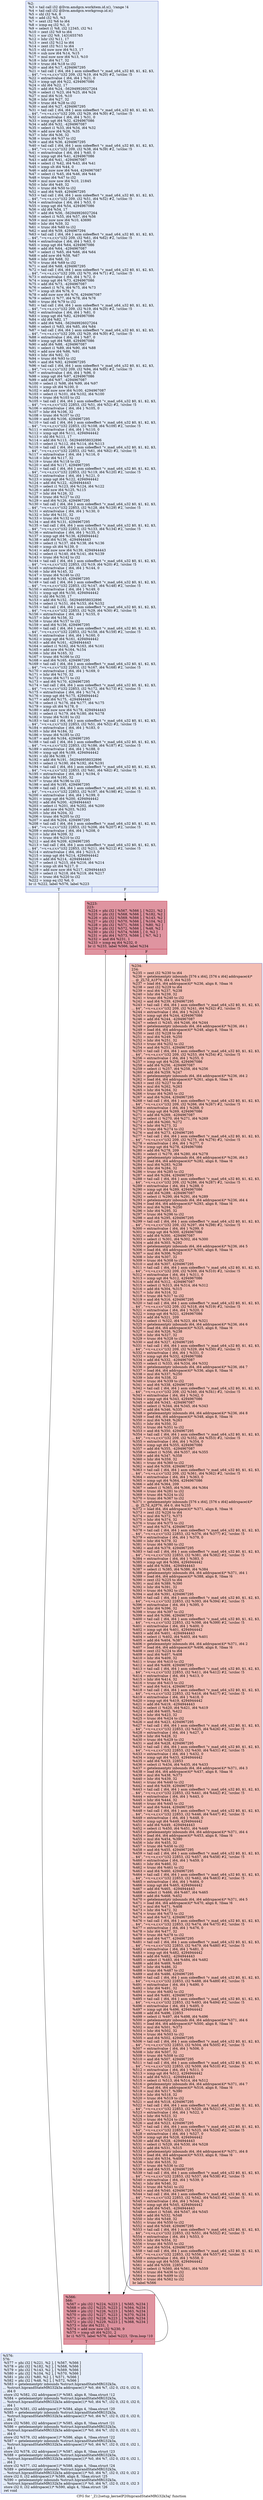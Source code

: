 digraph "CFG for '_Z12setup_kernelP20hiprandStateMRG32k3aj' function" {
	label="CFG for '_Z12setup_kernelP20hiprandStateMRG32k3aj' function";

	Node0x4ecbb20 [shape=record,color="#3d50c3ff", style=filled, fillcolor="#c5d6f270",label="{%2:\l  %3 = tail call i32 @llvm.amdgcn.workitem.id.x(), !range !4\l  %4 = tail call i32 @llvm.amdgcn.workgroup.id.x()\l  %5 = shl i32 %4, 8\l  %6 = add i32 %5, %3\l  %7 = sext i32 %6 to i64\l  %8 = icmp eq i32 %1, 0\l  %9 = select i1 %8, i32 12345, i32 %1\l  %10 = zext i32 %9 to i64\l  %11 = xor i32 %9, 1431655765\l  %12 = lshr i32 %11, 17\l  %13 = zext i32 %12 to i64\l  %14 = zext i32 %11 to i64\l  %15 = shl nuw nsw i64 %13, 17\l  %16 = sub nsw i64 %14, %15\l  %17 = mul nuw nsw i64 %13, %10\l  %18 = lshr i64 %17, 32\l  %19 = trunc i64 %18 to i32\l  %20 = and i64 %17, 4294967295\l  %21 = tail call \{ i64, i64 \} asm sideeffect \"v_mad_u64_u32 $0, $1, $2, $3,\l... $4\", \"=v,=s,r,v,v\"(i32 209, i32 %19, i64 %20) #2, !srcloc !5\l  %22 = extractvalue \{ i64, i64 \} %21, 0\l  %23 = icmp ugt i64 %22, 4294967086\l  %24 = shl i64 %22, 17\l  %25 = add i64 %24, -562949926027264\l  %26 = select i1 %23, i64 %25, i64 %24\l  %27 = mul i64 %16, %10\l  %28 = lshr i64 %27, 32\l  %29 = trunc i64 %28 to i32\l  %30 = and i64 %27, 4294967295\l  %31 = tail call \{ i64, i64 \} asm sideeffect \"v_mad_u64_u32 $0, $1, $2, $3,\l... $4\", \"=v,=s,r,v,v\"(i32 209, i32 %29, i64 %30) #2, !srcloc !5\l  %32 = extractvalue \{ i64, i64 \} %31, 0\l  %33 = icmp ugt i64 %32, 4294967086\l  %34 = add i64 %32, -4294967087\l  %35 = select i1 %33, i64 %34, i64 %32\l  %36 = add nsw i64 %26, %35\l  %37 = lshr i64 %36, 32\l  %38 = trunc i64 %37 to i32\l  %39 = and i64 %36, 4294967295\l  %40 = tail call \{ i64, i64 \} asm sideeffect \"v_mad_u64_u32 $0, $1, $2, $3,\l... $4\", \"=v,=s,r,v,v\"(i32 209, i32 %38, i64 %39) #2, !srcloc !5\l  %41 = extractvalue \{ i64, i64 \} %40, 0\l  %42 = icmp ugt i64 %41, 4294967086\l  %43 = add i64 %41, -4294967087\l  %44 = select i1 %42, i64 %43, i64 %41\l  %45 = icmp slt i64 %44, 0\l  %46 = add nuw nsw i64 %44, 4294967087\l  %47 = select i1 %45, i64 %46, i64 %44\l  %48 = trunc i64 %47 to i32\l  %49 = mul nuw nsw i64 %10, 21845\l  %50 = lshr i64 %49, 32\l  %51 = trunc i64 %50 to i32\l  %52 = and i64 %49, 4294967295\l  %53 = tail call \{ i64, i64 \} asm sideeffect \"v_mad_u64_u32 $0, $1, $2, $3,\l... $4\", \"=v,=s,r,v,v\"(i32 209, i32 %51, i64 %52) #2, !srcloc !5\l  %54 = extractvalue \{ i64, i64 \} %53, 0\l  %55 = icmp ugt i64 %54, 4294967086\l  %56 = shl i64 %54, 17\l  %57 = add i64 %56, -562949926027264\l  %58 = select i1 %55, i64 %57, i64 %56\l  %59 = mul nuw nsw i64 %10, 43690\l  %60 = lshr i64 %59, 32\l  %61 = trunc i64 %60 to i32\l  %62 = and i64 %59, 4294967294\l  %63 = tail call \{ i64, i64 \} asm sideeffect \"v_mad_u64_u32 $0, $1, $2, $3,\l... $4\", \"=v,=s,r,v,v\"(i32 209, i32 %61, i64 %62) #2, !srcloc !5\l  %64 = extractvalue \{ i64, i64 \} %63, 0\l  %65 = icmp ugt i64 %64, 4294967086\l  %66 = add i64 %64, -4294967087\l  %67 = select i1 %65, i64 %66, i64 %64\l  %68 = add nsw i64 %58, %67\l  %69 = lshr i64 %68, 32\l  %70 = trunc i64 %69 to i32\l  %71 = and i64 %68, 4294967295\l  %72 = tail call \{ i64, i64 \} asm sideeffect \"v_mad_u64_u32 $0, $1, $2, $3,\l... $4\", \"=v,=s,r,v,v\"(i32 209, i32 %70, i64 %71) #2, !srcloc !5\l  %73 = extractvalue \{ i64, i64 \} %72, 0\l  %74 = icmp ugt i64 %73, 4294967086\l  %75 = add i64 %73, -4294967087\l  %76 = select i1 %74, i64 %75, i64 %73\l  %77 = icmp slt i64 %76, 0\l  %78 = add nuw nsw i64 %76, 4294967087\l  %79 = select i1 %77, i64 %78, i64 %76\l  %80 = trunc i64 %79 to i32\l  %81 = tail call \{ i64, i64 \} asm sideeffect \"v_mad_u64_u32 $0, $1, $2, $3,\l... $4\", \"=v,=s,r,v,v\"(i32 209, i32 %19, i64 %20) #2, !srcloc !5\l  %82 = extractvalue \{ i64, i64 \} %81, 0\l  %83 = icmp ugt i64 %82, 4294967086\l  %84 = shl i64 %82, 17\l  %85 = add i64 %84, -562949926027264\l  %86 = select i1 %83, i64 %85, i64 %84\l  %87 = tail call \{ i64, i64 \} asm sideeffect \"v_mad_u64_u32 $0, $1, $2, $3,\l... $4\", \"=v,=s,r,v,v\"(i32 209, i32 %29, i64 %30) #2, !srcloc !5\l  %88 = extractvalue \{ i64, i64 \} %87, 0\l  %89 = icmp ugt i64 %88, 4294967086\l  %90 = add i64 %88, -4294967087\l  %91 = select i1 %89, i64 %90, i64 %88\l  %92 = add nsw i64 %86, %91\l  %93 = lshr i64 %92, 32\l  %94 = trunc i64 %93 to i32\l  %95 = and i64 %92, 4294967295\l  %96 = tail call \{ i64, i64 \} asm sideeffect \"v_mad_u64_u32 $0, $1, $2, $3,\l... $4\", \"=v,=s,r,v,v\"(i32 209, i32 %94, i64 %95) #2, !srcloc !5\l  %97 = extractvalue \{ i64, i64 \} %96, 0\l  %98 = icmp ugt i64 %97, 4294967086\l  %99 = add i64 %97, -4294967087\l  %100 = select i1 %98, i64 %99, i64 %97\l  %101 = icmp slt i64 %100, 0\l  %102 = add nuw nsw i64 %100, 4294967087\l  %103 = select i1 %101, i64 %102, i64 %100\l  %104 = trunc i64 %103 to i32\l  %105 = tail call \{ i64, i64 \} asm sideeffect \"v_mad_u64_u32 $0, $1, $2, $3,\l... $4\", \"=v,=s,r,v,v\"(i32 22853, i32 %51, i64 %52) #2, !srcloc !5\l  %106 = extractvalue \{ i64, i64 \} %105, 0\l  %107 = lshr i64 %106, 32\l  %108 = trunc i64 %107 to i32\l  %109 = and i64 %106, 4294967295\l  %110 = tail call \{ i64, i64 \} asm sideeffect \"v_mad_u64_u32 $0, $1, $2, $3,\l... $4\", \"=v,=s,r,v,v\"(i32 22853, i32 %108, i64 %109) #2, !srcloc !5\l  %111 = extractvalue \{ i64, i64 \} %110, 0\l  %112 = icmp ugt i64 %111, 4294944442\l  %113 = shl i64 %111, 17\l  %114 = add i64 %113, -562946958032896\l  %115 = select i1 %112, i64 %114, i64 %113\l  %116 = tail call \{ i64, i64 \} asm sideeffect \"v_mad_u64_u32 $0, $1, $2, $3,\l... $4\", \"=v,=s,r,v,v\"(i32 22853, i32 %61, i64 %62) #2, !srcloc !5\l  %117 = extractvalue \{ i64, i64 \} %116, 0\l  %118 = lshr i64 %117, 32\l  %119 = trunc i64 %118 to i32\l  %120 = and i64 %117, 4294967295\l  %121 = tail call \{ i64, i64 \} asm sideeffect \"v_mad_u64_u32 $0, $1, $2, $3,\l... $4\", \"=v,=s,r,v,v\"(i32 22853, i32 %119, i64 %120) #2, !srcloc !5\l  %122 = extractvalue \{ i64, i64 \} %121, 0\l  %123 = icmp ugt i64 %122, 4294944442\l  %124 = add i64 %122, -4294944443\l  %125 = select i1 %123, i64 %124, i64 %122\l  %126 = add nsw i64 %125, %115\l  %127 = lshr i64 %126, 32\l  %128 = trunc i64 %127 to i32\l  %129 = and i64 %126, 4294967295\l  %130 = tail call \{ i64, i64 \} asm sideeffect \"v_mad_u64_u32 $0, $1, $2, $3,\l... $4\", \"=v,=s,r,v,v\"(i32 22853, i32 %128, i64 %129) #2, !srcloc !5\l  %131 = extractvalue \{ i64, i64 \} %130, 0\l  %132 = lshr i64 %131, 32\l  %133 = trunc i64 %132 to i32\l  %134 = and i64 %131, 4294967295\l  %135 = tail call \{ i64, i64 \} asm sideeffect \"v_mad_u64_u32 $0, $1, $2, $3,\l... $4\", \"=v,=s,r,v,v\"(i32 22853, i32 %133, i64 %134) #2, !srcloc !5\l  %136 = extractvalue \{ i64, i64 \} %135, 0\l  %137 = icmp ugt i64 %136, 4294944442\l  %138 = add i64 %136, -4294944443\l  %139 = select i1 %137, i64 %138, i64 %136\l  %140 = icmp slt i64 %139, 0\l  %141 = add nuw nsw i64 %139, 4294944443\l  %142 = select i1 %140, i64 %141, i64 %139\l  %143 = trunc i64 %142 to i32\l  %144 = tail call \{ i64, i64 \} asm sideeffect \"v_mad_u64_u32 $0, $1, $2, $3,\l... $4\", \"=v,=s,r,v,v\"(i32 22853, i32 %19, i64 %20) #2, !srcloc !5\l  %145 = extractvalue \{ i64, i64 \} %144, 0\l  %146 = lshr i64 %145, 32\l  %147 = trunc i64 %146 to i32\l  %148 = and i64 %145, 4294967295\l  %149 = tail call \{ i64, i64 \} asm sideeffect \"v_mad_u64_u32 $0, $1, $2, $3,\l... $4\", \"=v,=s,r,v,v\"(i32 22853, i32 %147, i64 %148) #2, !srcloc !5\l  %150 = extractvalue \{ i64, i64 \} %149, 0\l  %151 = icmp ugt i64 %150, 4294944442\l  %152 = shl i64 %150, 17\l  %153 = add i64 %152, -562946958032896\l  %154 = select i1 %151, i64 %153, i64 %152\l  %155 = tail call \{ i64, i64 \} asm sideeffect \"v_mad_u64_u32 $0, $1, $2, $3,\l... $4\", \"=v,=s,r,v,v\"(i32 22853, i32 %29, i64 %30) #2, !srcloc !5\l  %156 = extractvalue \{ i64, i64 \} %155, 0\l  %157 = lshr i64 %156, 32\l  %158 = trunc i64 %157 to i32\l  %159 = and i64 %156, 4294967295\l  %160 = tail call \{ i64, i64 \} asm sideeffect \"v_mad_u64_u32 $0, $1, $2, $3,\l... $4\", \"=v,=s,r,v,v\"(i32 22853, i32 %158, i64 %159) #2, !srcloc !5\l  %161 = extractvalue \{ i64, i64 \} %160, 0\l  %162 = icmp ugt i64 %161, 4294944442\l  %163 = add i64 %161, -4294944443\l  %164 = select i1 %162, i64 %163, i64 %161\l  %165 = add nsw i64 %164, %154\l  %166 = lshr i64 %165, 32\l  %167 = trunc i64 %166 to i32\l  %168 = and i64 %165, 4294967295\l  %169 = tail call \{ i64, i64 \} asm sideeffect \"v_mad_u64_u32 $0, $1, $2, $3,\l... $4\", \"=v,=s,r,v,v\"(i32 22853, i32 %167, i64 %168) #2, !srcloc !5\l  %170 = extractvalue \{ i64, i64 \} %169, 0\l  %171 = lshr i64 %170, 32\l  %172 = trunc i64 %171 to i32\l  %173 = and i64 %170, 4294967295\l  %174 = tail call \{ i64, i64 \} asm sideeffect \"v_mad_u64_u32 $0, $1, $2, $3,\l... $4\", \"=v,=s,r,v,v\"(i32 22853, i32 %172, i64 %173) #2, !srcloc !5\l  %175 = extractvalue \{ i64, i64 \} %174, 0\l  %176 = icmp ugt i64 %175, 4294944442\l  %177 = add i64 %175, -4294944443\l  %178 = select i1 %176, i64 %177, i64 %175\l  %179 = icmp slt i64 %178, 0\l  %180 = add nuw nsw i64 %178, 4294944443\l  %181 = select i1 %179, i64 %180, i64 %178\l  %182 = trunc i64 %181 to i32\l  %183 = tail call \{ i64, i64 \} asm sideeffect \"v_mad_u64_u32 $0, $1, $2, $3,\l... $4\", \"=v,=s,r,v,v\"(i32 22853, i32 %51, i64 %52) #2, !srcloc !5\l  %184 = extractvalue \{ i64, i64 \} %183, 0\l  %185 = lshr i64 %184, 32\l  %186 = trunc i64 %185 to i32\l  %187 = and i64 %184, 4294967295\l  %188 = tail call \{ i64, i64 \} asm sideeffect \"v_mad_u64_u32 $0, $1, $2, $3,\l... $4\", \"=v,=s,r,v,v\"(i32 22853, i32 %186, i64 %187) #2, !srcloc !5\l  %189 = extractvalue \{ i64, i64 \} %188, 0\l  %190 = icmp ugt i64 %189, 4294944442\l  %191 = shl i64 %189, 17\l  %192 = add i64 %191, -562946958032896\l  %193 = select i1 %190, i64 %192, i64 %191\l  %194 = tail call \{ i64, i64 \} asm sideeffect \"v_mad_u64_u32 $0, $1, $2, $3,\l... $4\", \"=v,=s,r,v,v\"(i32 22853, i32 %61, i64 %62) #2, !srcloc !5\l  %195 = extractvalue \{ i64, i64 \} %194, 0\l  %196 = lshr i64 %195, 32\l  %197 = trunc i64 %196 to i32\l  %198 = and i64 %195, 4294967295\l  %199 = tail call \{ i64, i64 \} asm sideeffect \"v_mad_u64_u32 $0, $1, $2, $3,\l... $4\", \"=v,=s,r,v,v\"(i32 22853, i32 %197, i64 %198) #2, !srcloc !5\l  %200 = extractvalue \{ i64, i64 \} %199, 0\l  %201 = icmp ugt i64 %200, 4294944442\l  %202 = add i64 %200, -4294944443\l  %203 = select i1 %201, i64 %202, i64 %200\l  %204 = add nsw i64 %203, %193\l  %205 = lshr i64 %204, 32\l  %206 = trunc i64 %205 to i32\l  %207 = and i64 %204, 4294967295\l  %208 = tail call \{ i64, i64 \} asm sideeffect \"v_mad_u64_u32 $0, $1, $2, $3,\l... $4\", \"=v,=s,r,v,v\"(i32 22853, i32 %206, i64 %207) #2, !srcloc !5\l  %209 = extractvalue \{ i64, i64 \} %208, 0\l  %210 = lshr i64 %209, 32\l  %211 = trunc i64 %210 to i32\l  %212 = and i64 %209, 4294967295\l  %213 = tail call \{ i64, i64 \} asm sideeffect \"v_mad_u64_u32 $0, $1, $2, $3,\l... $4\", \"=v,=s,r,v,v\"(i32 22853, i32 %211, i64 %212) #2, !srcloc !5\l  %214 = extractvalue \{ i64, i64 \} %213, 0\l  %215 = icmp ugt i64 %214, 4294944442\l  %216 = add i64 %214, -4294944443\l  %217 = select i1 %215, i64 %216, i64 %214\l  %218 = icmp slt i64 %217, 0\l  %219 = add nuw nsw i64 %217, 4294944443\l  %220 = select i1 %218, i64 %219, i64 %217\l  %221 = trunc i64 %220 to i32\l  %222 = icmp eq i32 %6, 0\l  br i1 %222, label %576, label %223\l|{<s0>T|<s1>F}}"];
	Node0x4ecbb20:s0 -> Node0x4ecd5f0;
	Node0x4ecbb20:s1 -> Node0x4ee3320;
	Node0x4ee3320 [shape=record,color="#b70d28ff", style=filled, fillcolor="#b70d2870",label="{%223:\l223:                                              \l  %224 = phi i32 [ %567, %566 ], [ %221, %2 ]\l  %225 = phi i32 [ %568, %566 ], [ %182, %2 ]\l  %226 = phi i32 [ %569, %566 ], [ %143, %2 ]\l  %227 = phi i32 [ %570, %566 ], [ %104, %2 ]\l  %228 = phi i32 [ %571, %566 ], [ %80, %2 ]\l  %229 = phi i32 [ %572, %566 ], [ %48, %2 ]\l  %230 = phi i32 [ %574, %566 ], [ 0, %2 ]\l  %231 = phi i64 [ %573, %566 ], [ %7, %2 ]\l  %232 = and i64 %231, 1\l  %233 = icmp eq i64 %232, 0\l  br i1 %233, label %566, label %234\l|{<s0>T|<s1>F}}"];
	Node0x4ee3320:s0 -> Node0x4ee3460;
	Node0x4ee3320:s1 -> Node0x4ee3ed0;
	Node0x4ee3ed0 [shape=record,color="#3d50c3ff", style=filled, fillcolor="#e36c5570",label="{%234:\l234:                                              \l  %235 = zext i32 %230 to i64\l  %236 = getelementptr inbounds [576 x i64], [576 x i64] addrspace(4)*\l... @_ZL7d_A1P76, i64 0, i64 %235\l  %237 = load i64, i64 addrspace(4)* %236, align 8, !tbaa !6\l  %238 = zext i32 %229 to i64\l  %239 = mul i64 %237, %238\l  %240 = lshr i64 %239, 32\l  %241 = trunc i64 %240 to i32\l  %242 = and i64 %239, 4294967295\l  %243 = tail call \{ i64, i64 \} asm sideeffect \"v_mad_u64_u32 $0, $1, $2, $3,\l... $4\", \"=v,=s,r,v,v\"(i32 209, i32 %241, i64 %242) #2, !srcloc !5\l  %244 = extractvalue \{ i64, i64 \} %243, 0\l  %245 = icmp ugt i64 %244, 4294967086\l  %246 = add i64 %244, -4294967087\l  %247 = select i1 %245, i64 %246, i64 %244\l  %248 = getelementptr inbounds i64, i64 addrspace(4)* %236, i64 1\l  %249 = load i64, i64 addrspace(4)* %248, align 8, !tbaa !6\l  %250 = zext i32 %228 to i64\l  %251 = mul i64 %249, %250\l  %252 = lshr i64 %251, 32\l  %253 = trunc i64 %252 to i32\l  %254 = and i64 %251, 4294967295\l  %255 = tail call \{ i64, i64 \} asm sideeffect \"v_mad_u64_u32 $0, $1, $2, $3,\l... $4\", \"=v,=s,r,v,v\"(i32 209, i32 %253, i64 %254) #2, !srcloc !5\l  %256 = extractvalue \{ i64, i64 \} %255, 0\l  %257 = icmp ugt i64 %256, 4294967086\l  %258 = add i64 %256, -4294967087\l  %259 = select i1 %257, i64 %258, i64 %256\l  %260 = add i64 %259, %247\l  %261 = getelementptr inbounds i64, i64 addrspace(4)* %236, i64 2\l  %262 = load i64, i64 addrspace(4)* %261, align 8, !tbaa !6\l  %263 = zext i32 %227 to i64\l  %264 = mul i64 %262, %263\l  %265 = lshr i64 %264, 32\l  %266 = trunc i64 %265 to i32\l  %267 = and i64 %264, 4294967295\l  %268 = tail call \{ i64, i64 \} asm sideeffect \"v_mad_u64_u32 $0, $1, $2, $3,\l... $4\", \"=v,=s,r,v,v\"(i32 209, i32 %266, i64 %267) #2, !srcloc !5\l  %269 = extractvalue \{ i64, i64 \} %268, 0\l  %270 = icmp ugt i64 %269, 4294967086\l  %271 = add i64 %269, -4294967087\l  %272 = select i1 %270, i64 %271, i64 %269\l  %273 = add i64 %260, %272\l  %274 = lshr i64 %273, 32\l  %275 = trunc i64 %274 to i32\l  %276 = and i64 %273, 4294967295\l  %277 = tail call \{ i64, i64 \} asm sideeffect \"v_mad_u64_u32 $0, $1, $2, $3,\l... $4\", \"=v,=s,r,v,v\"(i32 209, i32 %275, i64 %276) #2, !srcloc !5\l  %278 = extractvalue \{ i64, i64 \} %277, 0\l  %279 = icmp ugt i64 %278, 4294967086\l  %280 = add i64 %278, 209\l  %281 = select i1 %279, i64 %280, i64 %278\l  %282 = getelementptr inbounds i64, i64 addrspace(4)* %236, i64 3\l  %283 = load i64, i64 addrspace(4)* %282, align 8, !tbaa !6\l  %284 = mul i64 %283, %238\l  %285 = lshr i64 %284, 32\l  %286 = trunc i64 %285 to i32\l  %287 = and i64 %284, 4294967295\l  %288 = tail call \{ i64, i64 \} asm sideeffect \"v_mad_u64_u32 $0, $1, $2, $3,\l... $4\", \"=v,=s,r,v,v\"(i32 209, i32 %286, i64 %287) #2, !srcloc !5\l  %289 = extractvalue \{ i64, i64 \} %288, 0\l  %290 = icmp ugt i64 %289, 4294967086\l  %291 = add i64 %289, -4294967087\l  %292 = select i1 %290, i64 %291, i64 %289\l  %293 = getelementptr inbounds i64, i64 addrspace(4)* %236, i64 4\l  %294 = load i64, i64 addrspace(4)* %293, align 8, !tbaa !6\l  %295 = mul i64 %294, %250\l  %296 = lshr i64 %295, 32\l  %297 = trunc i64 %296 to i32\l  %298 = and i64 %295, 4294967295\l  %299 = tail call \{ i64, i64 \} asm sideeffect \"v_mad_u64_u32 $0, $1, $2, $3,\l... $4\", \"=v,=s,r,v,v\"(i32 209, i32 %297, i64 %298) #2, !srcloc !5\l  %300 = extractvalue \{ i64, i64 \} %299, 0\l  %301 = icmp ugt i64 %300, 4294967086\l  %302 = add i64 %300, -4294967087\l  %303 = select i1 %301, i64 %302, i64 %300\l  %304 = add i64 %303, %292\l  %305 = getelementptr inbounds i64, i64 addrspace(4)* %236, i64 5\l  %306 = load i64, i64 addrspace(4)* %305, align 8, !tbaa !6\l  %307 = mul i64 %306, %263\l  %308 = lshr i64 %307, 32\l  %309 = trunc i64 %308 to i32\l  %310 = and i64 %307, 4294967295\l  %311 = tail call \{ i64, i64 \} asm sideeffect \"v_mad_u64_u32 $0, $1, $2, $3,\l... $4\", \"=v,=s,r,v,v\"(i32 209, i32 %309, i64 %310) #2, !srcloc !5\l  %312 = extractvalue \{ i64, i64 \} %311, 0\l  %313 = icmp ugt i64 %312, 4294967086\l  %314 = add i64 %312, -4294967087\l  %315 = select i1 %313, i64 %314, i64 %312\l  %316 = add i64 %304, %315\l  %317 = lshr i64 %316, 32\l  %318 = trunc i64 %317 to i32\l  %319 = and i64 %316, 4294967295\l  %320 = tail call \{ i64, i64 \} asm sideeffect \"v_mad_u64_u32 $0, $1, $2, $3,\l... $4\", \"=v,=s,r,v,v\"(i32 209, i32 %318, i64 %319) #2, !srcloc !5\l  %321 = extractvalue \{ i64, i64 \} %320, 0\l  %322 = icmp ugt i64 %321, 4294967086\l  %323 = add i64 %321, 209\l  %324 = select i1 %322, i64 %323, i64 %321\l  %325 = getelementptr inbounds i64, i64 addrspace(4)* %236, i64 6\l  %326 = load i64, i64 addrspace(4)* %325, align 8, !tbaa !6\l  %327 = mul i64 %326, %238\l  %328 = lshr i64 %327, 32\l  %329 = trunc i64 %328 to i32\l  %330 = and i64 %327, 4294967295\l  %331 = tail call \{ i64, i64 \} asm sideeffect \"v_mad_u64_u32 $0, $1, $2, $3,\l... $4\", \"=v,=s,r,v,v\"(i32 209, i32 %329, i64 %330) #2, !srcloc !5\l  %332 = extractvalue \{ i64, i64 \} %331, 0\l  %333 = icmp ugt i64 %332, 4294967086\l  %334 = add i64 %332, -4294967087\l  %335 = select i1 %333, i64 %334, i64 %332\l  %336 = getelementptr inbounds i64, i64 addrspace(4)* %236, i64 7\l  %337 = load i64, i64 addrspace(4)* %336, align 8, !tbaa !6\l  %338 = mul i64 %337, %250\l  %339 = lshr i64 %338, 32\l  %340 = trunc i64 %339 to i32\l  %341 = and i64 %338, 4294967295\l  %342 = tail call \{ i64, i64 \} asm sideeffect \"v_mad_u64_u32 $0, $1, $2, $3,\l... $4\", \"=v,=s,r,v,v\"(i32 209, i32 %340, i64 %341) #2, !srcloc !5\l  %343 = extractvalue \{ i64, i64 \} %342, 0\l  %344 = icmp ugt i64 %343, 4294967086\l  %345 = add i64 %343, -4294967087\l  %346 = select i1 %344, i64 %345, i64 %343\l  %347 = add i64 %346, %335\l  %348 = getelementptr inbounds i64, i64 addrspace(4)* %236, i64 8\l  %349 = load i64, i64 addrspace(4)* %348, align 8, !tbaa !6\l  %350 = mul i64 %349, %263\l  %351 = lshr i64 %350, 32\l  %352 = trunc i64 %351 to i32\l  %353 = and i64 %350, 4294967295\l  %354 = tail call \{ i64, i64 \} asm sideeffect \"v_mad_u64_u32 $0, $1, $2, $3,\l... $4\", \"=v,=s,r,v,v\"(i32 209, i32 %352, i64 %353) #2, !srcloc !5\l  %355 = extractvalue \{ i64, i64 \} %354, 0\l  %356 = icmp ugt i64 %355, 4294967086\l  %357 = add i64 %355, -4294967087\l  %358 = select i1 %356, i64 %357, i64 %355\l  %359 = add i64 %347, %358\l  %360 = lshr i64 %359, 32\l  %361 = trunc i64 %360 to i32\l  %362 = and i64 %359, 4294967295\l  %363 = tail call \{ i64, i64 \} asm sideeffect \"v_mad_u64_u32 $0, $1, $2, $3,\l... $4\", \"=v,=s,r,v,v\"(i32 209, i32 %361, i64 %362) #2, !srcloc !5\l  %364 = extractvalue \{ i64, i64 \} %363, 0\l  %365 = icmp ugt i64 %364, 4294967086\l  %366 = add i64 %364, 209\l  %367 = select i1 %365, i64 %366, i64 %364\l  %368 = trunc i64 %281 to i32\l  %369 = trunc i64 %324 to i32\l  %370 = trunc i64 %367 to i32\l  %371 = getelementptr inbounds [576 x i64], [576 x i64] addrspace(4)*\l... @_ZL7d_A2P76, i64 0, i64 %235\l  %372 = load i64, i64 addrspace(4)* %371, align 8, !tbaa !6\l  %373 = zext i32 %226 to i64\l  %374 = mul i64 %372, %373\l  %375 = lshr i64 %374, 32\l  %376 = trunc i64 %375 to i32\l  %377 = and i64 %374, 4294967295\l  %378 = tail call \{ i64, i64 \} asm sideeffect \"v_mad_u64_u32 $0, $1, $2, $3,\l... $4\", \"=v,=s,r,v,v\"(i32 22853, i32 %376, i64 %377) #2, !srcloc !5\l  %379 = extractvalue \{ i64, i64 \} %378, 0\l  %380 = lshr i64 %379, 32\l  %381 = trunc i64 %380 to i32\l  %382 = and i64 %379, 4294967295\l  %383 = tail call \{ i64, i64 \} asm sideeffect \"v_mad_u64_u32 $0, $1, $2, $3,\l... $4\", \"=v,=s,r,v,v\"(i32 22853, i32 %381, i64 %382) #2, !srcloc !5\l  %384 = extractvalue \{ i64, i64 \} %383, 0\l  %385 = icmp ugt i64 %384, 4294944442\l  %386 = add i64 %384, -4294944443\l  %387 = select i1 %385, i64 %386, i64 %384\l  %388 = getelementptr inbounds i64, i64 addrspace(4)* %371, i64 1\l  %389 = load i64, i64 addrspace(4)* %388, align 8, !tbaa !6\l  %390 = zext i32 %225 to i64\l  %391 = mul i64 %389, %390\l  %392 = lshr i64 %391, 32\l  %393 = trunc i64 %392 to i32\l  %394 = and i64 %391, 4294967295\l  %395 = tail call \{ i64, i64 \} asm sideeffect \"v_mad_u64_u32 $0, $1, $2, $3,\l... $4\", \"=v,=s,r,v,v\"(i32 22853, i32 %393, i64 %394) #2, !srcloc !5\l  %396 = extractvalue \{ i64, i64 \} %395, 0\l  %397 = lshr i64 %396, 32\l  %398 = trunc i64 %397 to i32\l  %399 = and i64 %396, 4294967295\l  %400 = tail call \{ i64, i64 \} asm sideeffect \"v_mad_u64_u32 $0, $1, $2, $3,\l... $4\", \"=v,=s,r,v,v\"(i32 22853, i32 %398, i64 %399) #2, !srcloc !5\l  %401 = extractvalue \{ i64, i64 \} %400, 0\l  %402 = icmp ugt i64 %401, 4294944442\l  %403 = add i64 %401, -4294944443\l  %404 = select i1 %402, i64 %403, i64 %401\l  %405 = add i64 %404, %387\l  %406 = getelementptr inbounds i64, i64 addrspace(4)* %371, i64 2\l  %407 = load i64, i64 addrspace(4)* %406, align 8, !tbaa !6\l  %408 = zext i32 %224 to i64\l  %409 = mul i64 %407, %408\l  %410 = lshr i64 %409, 32\l  %411 = trunc i64 %410 to i32\l  %412 = and i64 %409, 4294967295\l  %413 = tail call \{ i64, i64 \} asm sideeffect \"v_mad_u64_u32 $0, $1, $2, $3,\l... $4\", \"=v,=s,r,v,v\"(i32 22853, i32 %411, i64 %412) #2, !srcloc !5\l  %414 = extractvalue \{ i64, i64 \} %413, 0\l  %415 = lshr i64 %414, 32\l  %416 = trunc i64 %415 to i32\l  %417 = and i64 %414, 4294967295\l  %418 = tail call \{ i64, i64 \} asm sideeffect \"v_mad_u64_u32 $0, $1, $2, $3,\l... $4\", \"=v,=s,r,v,v\"(i32 22853, i32 %416, i64 %417) #2, !srcloc !5\l  %419 = extractvalue \{ i64, i64 \} %418, 0\l  %420 = icmp ugt i64 %419, 4294944442\l  %421 = add i64 %419, -4294944443\l  %422 = select i1 %420, i64 %421, i64 %419\l  %423 = add i64 %405, %422\l  %424 = lshr i64 %423, 32\l  %425 = trunc i64 %424 to i32\l  %426 = and i64 %423, 4294967295\l  %427 = tail call \{ i64, i64 \} asm sideeffect \"v_mad_u64_u32 $0, $1, $2, $3,\l... $4\", \"=v,=s,r,v,v\"(i32 22853, i32 %425, i64 %426) #2, !srcloc !5\l  %428 = extractvalue \{ i64, i64 \} %427, 0\l  %429 = lshr i64 %428, 32\l  %430 = trunc i64 %429 to i32\l  %431 = and i64 %428, 4294967295\l  %432 = tail call \{ i64, i64 \} asm sideeffect \"v_mad_u64_u32 $0, $1, $2, $3,\l... $4\", \"=v,=s,r,v,v\"(i32 22853, i32 %430, i64 %431) #2, !srcloc !5\l  %433 = extractvalue \{ i64, i64 \} %432, 0\l  %434 = icmp ugt i64 %433, 4294944442\l  %435 = add i64 %433, 22853\l  %436 = select i1 %434, i64 %435, i64 %433\l  %437 = getelementptr inbounds i64, i64 addrspace(4)* %371, i64 3\l  %438 = load i64, i64 addrspace(4)* %437, align 8, !tbaa !6\l  %439 = mul i64 %438, %373\l  %440 = lshr i64 %439, 32\l  %441 = trunc i64 %440 to i32\l  %442 = and i64 %439, 4294967295\l  %443 = tail call \{ i64, i64 \} asm sideeffect \"v_mad_u64_u32 $0, $1, $2, $3,\l... $4\", \"=v,=s,r,v,v\"(i32 22853, i32 %441, i64 %442) #2, !srcloc !5\l  %444 = extractvalue \{ i64, i64 \} %443, 0\l  %445 = lshr i64 %444, 32\l  %446 = trunc i64 %445 to i32\l  %447 = and i64 %444, 4294967295\l  %448 = tail call \{ i64, i64 \} asm sideeffect \"v_mad_u64_u32 $0, $1, $2, $3,\l... $4\", \"=v,=s,r,v,v\"(i32 22853, i32 %446, i64 %447) #2, !srcloc !5\l  %449 = extractvalue \{ i64, i64 \} %448, 0\l  %450 = icmp ugt i64 %449, 4294944442\l  %451 = add i64 %449, -4294944443\l  %452 = select i1 %450, i64 %451, i64 %449\l  %453 = getelementptr inbounds i64, i64 addrspace(4)* %371, i64 4\l  %454 = load i64, i64 addrspace(4)* %453, align 8, !tbaa !6\l  %455 = mul i64 %454, %390\l  %456 = lshr i64 %455, 32\l  %457 = trunc i64 %456 to i32\l  %458 = and i64 %455, 4294967295\l  %459 = tail call \{ i64, i64 \} asm sideeffect \"v_mad_u64_u32 $0, $1, $2, $3,\l... $4\", \"=v,=s,r,v,v\"(i32 22853, i32 %457, i64 %458) #2, !srcloc !5\l  %460 = extractvalue \{ i64, i64 \} %459, 0\l  %461 = lshr i64 %460, 32\l  %462 = trunc i64 %461 to i32\l  %463 = and i64 %460, 4294967295\l  %464 = tail call \{ i64, i64 \} asm sideeffect \"v_mad_u64_u32 $0, $1, $2, $3,\l... $4\", \"=v,=s,r,v,v\"(i32 22853, i32 %462, i64 %463) #2, !srcloc !5\l  %465 = extractvalue \{ i64, i64 \} %464, 0\l  %466 = icmp ugt i64 %465, 4294944442\l  %467 = add i64 %465, -4294944443\l  %468 = select i1 %466, i64 %467, i64 %465\l  %469 = add i64 %468, %452\l  %470 = getelementptr inbounds i64, i64 addrspace(4)* %371, i64 5\l  %471 = load i64, i64 addrspace(4)* %470, align 8, !tbaa !6\l  %472 = mul i64 %471, %408\l  %473 = lshr i64 %472, 32\l  %474 = trunc i64 %473 to i32\l  %475 = and i64 %472, 4294967295\l  %476 = tail call \{ i64, i64 \} asm sideeffect \"v_mad_u64_u32 $0, $1, $2, $3,\l... $4\", \"=v,=s,r,v,v\"(i32 22853, i32 %474, i64 %475) #2, !srcloc !5\l  %477 = extractvalue \{ i64, i64 \} %476, 0\l  %478 = lshr i64 %477, 32\l  %479 = trunc i64 %478 to i32\l  %480 = and i64 %477, 4294967295\l  %481 = tail call \{ i64, i64 \} asm sideeffect \"v_mad_u64_u32 $0, $1, $2, $3,\l... $4\", \"=v,=s,r,v,v\"(i32 22853, i32 %479, i64 %480) #2, !srcloc !5\l  %482 = extractvalue \{ i64, i64 \} %481, 0\l  %483 = icmp ugt i64 %482, 4294944442\l  %484 = add i64 %482, -4294944443\l  %485 = select i1 %483, i64 %484, i64 %482\l  %486 = add i64 %469, %485\l  %487 = lshr i64 %486, 32\l  %488 = trunc i64 %487 to i32\l  %489 = and i64 %486, 4294967295\l  %490 = tail call \{ i64, i64 \} asm sideeffect \"v_mad_u64_u32 $0, $1, $2, $3,\l... $4\", \"=v,=s,r,v,v\"(i32 22853, i32 %488, i64 %489) #2, !srcloc !5\l  %491 = extractvalue \{ i64, i64 \} %490, 0\l  %492 = lshr i64 %491, 32\l  %493 = trunc i64 %492 to i32\l  %494 = and i64 %491, 4294967295\l  %495 = tail call \{ i64, i64 \} asm sideeffect \"v_mad_u64_u32 $0, $1, $2, $3,\l... $4\", \"=v,=s,r,v,v\"(i32 22853, i32 %493, i64 %494) #2, !srcloc !5\l  %496 = extractvalue \{ i64, i64 \} %495, 0\l  %497 = icmp ugt i64 %496, 4294944442\l  %498 = add i64 %496, 22853\l  %499 = select i1 %497, i64 %498, i64 %496\l  %500 = getelementptr inbounds i64, i64 addrspace(4)* %371, i64 6\l  %501 = load i64, i64 addrspace(4)* %500, align 8, !tbaa !6\l  %502 = mul i64 %501, %373\l  %503 = lshr i64 %502, 32\l  %504 = trunc i64 %503 to i32\l  %505 = and i64 %502, 4294967295\l  %506 = tail call \{ i64, i64 \} asm sideeffect \"v_mad_u64_u32 $0, $1, $2, $3,\l... $4\", \"=v,=s,r,v,v\"(i32 22853, i32 %504, i64 %505) #2, !srcloc !5\l  %507 = extractvalue \{ i64, i64 \} %506, 0\l  %508 = lshr i64 %507, 32\l  %509 = trunc i64 %508 to i32\l  %510 = and i64 %507, 4294967295\l  %511 = tail call \{ i64, i64 \} asm sideeffect \"v_mad_u64_u32 $0, $1, $2, $3,\l... $4\", \"=v,=s,r,v,v\"(i32 22853, i32 %509, i64 %510) #2, !srcloc !5\l  %512 = extractvalue \{ i64, i64 \} %511, 0\l  %513 = icmp ugt i64 %512, 4294944442\l  %514 = add i64 %512, -4294944443\l  %515 = select i1 %513, i64 %514, i64 %512\l  %516 = getelementptr inbounds i64, i64 addrspace(4)* %371, i64 7\l  %517 = load i64, i64 addrspace(4)* %516, align 8, !tbaa !6\l  %518 = mul i64 %517, %390\l  %519 = lshr i64 %518, 32\l  %520 = trunc i64 %519 to i32\l  %521 = and i64 %518, 4294967295\l  %522 = tail call \{ i64, i64 \} asm sideeffect \"v_mad_u64_u32 $0, $1, $2, $3,\l... $4\", \"=v,=s,r,v,v\"(i32 22853, i32 %520, i64 %521) #2, !srcloc !5\l  %523 = extractvalue \{ i64, i64 \} %522, 0\l  %524 = lshr i64 %523, 32\l  %525 = trunc i64 %524 to i32\l  %526 = and i64 %523, 4294967295\l  %527 = tail call \{ i64, i64 \} asm sideeffect \"v_mad_u64_u32 $0, $1, $2, $3,\l... $4\", \"=v,=s,r,v,v\"(i32 22853, i32 %525, i64 %526) #2, !srcloc !5\l  %528 = extractvalue \{ i64, i64 \} %527, 0\l  %529 = icmp ugt i64 %528, 4294944442\l  %530 = add i64 %528, -4294944443\l  %531 = select i1 %529, i64 %530, i64 %528\l  %532 = add i64 %531, %515\l  %533 = getelementptr inbounds i64, i64 addrspace(4)* %371, i64 8\l  %534 = load i64, i64 addrspace(4)* %533, align 8, !tbaa !6\l  %535 = mul i64 %534, %408\l  %536 = lshr i64 %535, 32\l  %537 = trunc i64 %536 to i32\l  %538 = and i64 %535, 4294967295\l  %539 = tail call \{ i64, i64 \} asm sideeffect \"v_mad_u64_u32 $0, $1, $2, $3,\l... $4\", \"=v,=s,r,v,v\"(i32 22853, i32 %537, i64 %538) #2, !srcloc !5\l  %540 = extractvalue \{ i64, i64 \} %539, 0\l  %541 = lshr i64 %540, 32\l  %542 = trunc i64 %541 to i32\l  %543 = and i64 %540, 4294967295\l  %544 = tail call \{ i64, i64 \} asm sideeffect \"v_mad_u64_u32 $0, $1, $2, $3,\l... $4\", \"=v,=s,r,v,v\"(i32 22853, i32 %542, i64 %543) #2, !srcloc !5\l  %545 = extractvalue \{ i64, i64 \} %544, 0\l  %546 = icmp ugt i64 %545, 4294944442\l  %547 = add i64 %545, -4294944443\l  %548 = select i1 %546, i64 %547, i64 %545\l  %549 = add i64 %532, %548\l  %550 = lshr i64 %549, 32\l  %551 = trunc i64 %550 to i32\l  %552 = and i64 %549, 4294967295\l  %553 = tail call \{ i64, i64 \} asm sideeffect \"v_mad_u64_u32 $0, $1, $2, $3,\l... $4\", \"=v,=s,r,v,v\"(i32 22853, i32 %551, i64 %552) #2, !srcloc !5\l  %554 = extractvalue \{ i64, i64 \} %553, 0\l  %555 = lshr i64 %554, 32\l  %556 = trunc i64 %555 to i32\l  %557 = and i64 %554, 4294967295\l  %558 = tail call \{ i64, i64 \} asm sideeffect \"v_mad_u64_u32 $0, $1, $2, $3,\l... $4\", \"=v,=s,r,v,v\"(i32 22853, i32 %556, i64 %557) #2, !srcloc !5\l  %559 = extractvalue \{ i64, i64 \} %558, 0\l  %560 = icmp ugt i64 %559, 4294944442\l  %561 = add i64 %559, 22853\l  %562 = select i1 %560, i64 %561, i64 %559\l  %563 = trunc i64 %436 to i32\l  %564 = trunc i64 %499 to i32\l  %565 = trunc i64 %562 to i32\l  br label %566\l}"];
	Node0x4ee3ed0 -> Node0x4ee3460;
	Node0x4ee3460 [shape=record,color="#b70d28ff", style=filled, fillcolor="#b70d2870",label="{%566:\l566:                                              \l  %567 = phi i32 [ %224, %223 ], [ %565, %234 ]\l  %568 = phi i32 [ %225, %223 ], [ %564, %234 ]\l  %569 = phi i32 [ %226, %223 ], [ %563, %234 ]\l  %570 = phi i32 [ %227, %223 ], [ %370, %234 ]\l  %571 = phi i32 [ %228, %223 ], [ %369, %234 ]\l  %572 = phi i32 [ %229, %223 ], [ %368, %234 ]\l  %573 = lshr i64 %231, 1\l  %574 = add nuw nsw i32 %230, 9\l  %575 = icmp ult i64 %231, 2\l  br i1 %575, label %576, label %223, !llvm.loop !10\l|{<s0>T|<s1>F}}"];
	Node0x4ee3460:s0 -> Node0x4ecd5f0;
	Node0x4ee3460:s1 -> Node0x4ee3320;
	Node0x4ecd5f0 [shape=record,color="#3d50c3ff", style=filled, fillcolor="#c5d6f270",label="{%576:\l576:                                              \l  %577 = phi i32 [ %221, %2 ], [ %567, %566 ]\l  %578 = phi i32 [ %182, %2 ], [ %568, %566 ]\l  %579 = phi i32 [ %143, %2 ], [ %569, %566 ]\l  %580 = phi i32 [ %104, %2 ], [ %570, %566 ]\l  %581 = phi i32 [ %80, %2 ], [ %571, %566 ]\l  %582 = phi i32 [ %48, %2 ], [ %572, %566 ]\l  %583 = getelementptr inbounds %struct.hiprandStateMRG32k3a,\l... %struct.hiprandStateMRG32k3a addrspace(1)* %0, i64 %7, i32 0, i32 0, i32 0,\l... i64 0\l  store i32 %582, i32 addrspace(1)* %583, align 8, !tbaa.struct !12\l  %584 = getelementptr inbounds %struct.hiprandStateMRG32k3a,\l... %struct.hiprandStateMRG32k3a addrspace(1)* %0, i64 %7, i32 0, i32 0, i32 0,\l... i64 1\l  store i32 %581, i32 addrspace(1)* %584, align 4, !tbaa.struct !20\l  %585 = getelementptr inbounds %struct.hiprandStateMRG32k3a,\l... %struct.hiprandStateMRG32k3a addrspace(1)* %0, i64 %7, i32 0, i32 0, i32 0,\l... i64 2\l  store i32 %580, i32 addrspace(1)* %585, align 8, !tbaa.struct !21\l  %586 = getelementptr inbounds %struct.hiprandStateMRG32k3a,\l... %struct.hiprandStateMRG32k3a addrspace(1)* %0, i64 %7, i32 0, i32 0, i32 1,\l... i64 0\l  store i32 %579, i32 addrspace(1)* %586, align 4, !tbaa.struct !22\l  %587 = getelementptr inbounds %struct.hiprandStateMRG32k3a,\l... %struct.hiprandStateMRG32k3a addrspace(1)* %0, i64 %7, i32 0, i32 0, i32 1,\l... i64 1\l  store i32 %578, i32 addrspace(1)* %587, align 8, !tbaa.struct !23\l  %588 = getelementptr inbounds %struct.hiprandStateMRG32k3a,\l... %struct.hiprandStateMRG32k3a addrspace(1)* %0, i64 %7, i32 0, i32 0, i32 1,\l... i64 2\l  store i32 %577, i32 addrspace(1)* %588, align 4, !tbaa.struct !24\l  %589 = getelementptr inbounds %struct.hiprandStateMRG32k3a,\l... %struct.hiprandStateMRG32k3a addrspace(1)* %0, i64 %7, i32 0, i32 0, i32 2\l  store i32 0, i32 addrspace(1)* %589, align 8, !tbaa.struct !25\l  %590 = getelementptr inbounds %struct.hiprandStateMRG32k3a,\l... %struct.hiprandStateMRG32k3a addrspace(1)* %0, i64 %7, i32 0, i32 0, i32 3\l  store i32 0, i32 addrspace(1)* %590, align 4, !tbaa.struct !26\l  ret void\l}"];
}
